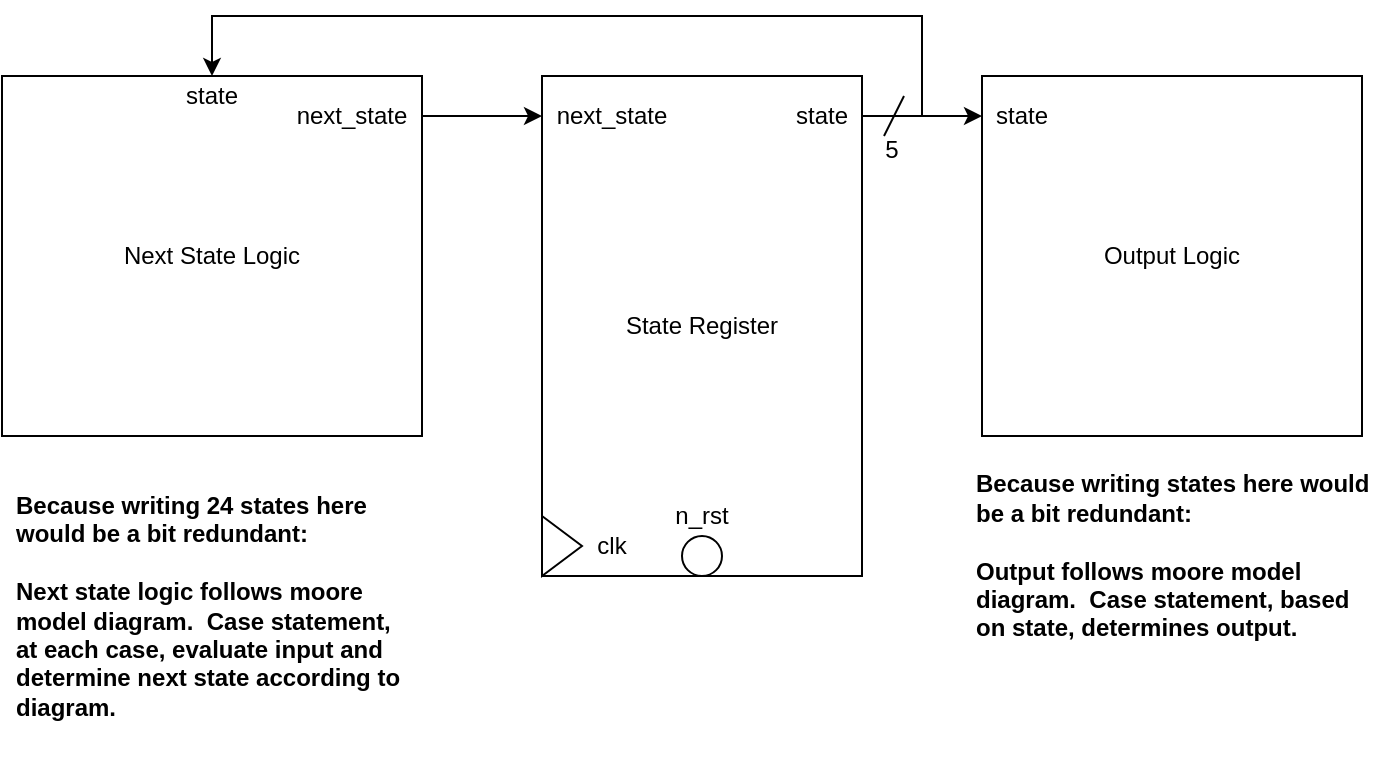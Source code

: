 <mxfile version="14.4.3" type="device"><diagram id="QNvWB18w6rCaKB7ew2if" name="Page-1"><mxGraphModel dx="884" dy="752" grid="1" gridSize="10" guides="1" tooltips="1" connect="1" arrows="1" fold="1" page="1" pageScale="1" pageWidth="850" pageHeight="1100" math="0" shadow="0"><root><mxCell id="0"/><mxCell id="1" parent="0"/><mxCell id="WvIOQuWdO72TbDBN6SsF-1" value="State Register" style="rounded=0;whiteSpace=wrap;html=1;" parent="1" vertex="1"><mxGeometry x="370" y="100" width="160" height="250" as="geometry"/></mxCell><mxCell id="WvIOQuWdO72TbDBN6SsF-3" value="Next State Logic" style="rounded=0;whiteSpace=wrap;html=1;" parent="1" vertex="1"><mxGeometry x="100" y="100" width="210" height="180" as="geometry"/></mxCell><mxCell id="WvIOQuWdO72TbDBN6SsF-4" value="Output Logic" style="rounded=0;whiteSpace=wrap;html=1;" parent="1" vertex="1"><mxGeometry x="590" y="100" width="190" height="180" as="geometry"/></mxCell><mxCell id="WvIOQuWdO72TbDBN6SsF-5" value="" style="triangle;whiteSpace=wrap;html=1;" parent="1" vertex="1"><mxGeometry x="370" y="320" width="20" height="30" as="geometry"/></mxCell><mxCell id="WvIOQuWdO72TbDBN6SsF-6" value="" style="ellipse;whiteSpace=wrap;html=1;aspect=fixed;" parent="1" vertex="1"><mxGeometry x="440" y="330" width="20" height="20" as="geometry"/></mxCell><mxCell id="WvIOQuWdO72TbDBN6SsF-7" value="clk" style="text;html=1;strokeColor=none;fillColor=none;align=center;verticalAlign=middle;whiteSpace=wrap;rounded=0;" parent="1" vertex="1"><mxGeometry x="390" y="325" width="30" height="20" as="geometry"/></mxCell><mxCell id="WvIOQuWdO72TbDBN6SsF-8" value="n_rst" style="text;html=1;strokeColor=none;fillColor=none;align=center;verticalAlign=middle;whiteSpace=wrap;rounded=0;" parent="1" vertex="1"><mxGeometry x="430" y="310" width="40" height="20" as="geometry"/></mxCell><mxCell id="WvIOQuWdO72TbDBN6SsF-14" style="edgeStyle=orthogonalEdgeStyle;rounded=0;orthogonalLoop=1;jettySize=auto;html=1;entryX=0;entryY=0.5;entryDx=0;entryDy=0;" parent="1" source="WvIOQuWdO72TbDBN6SsF-10" target="WvIOQuWdO72TbDBN6SsF-12" edge="1"><mxGeometry relative="1" as="geometry"/></mxCell><mxCell id="WvIOQuWdO72TbDBN6SsF-15" style="edgeStyle=orthogonalEdgeStyle;rounded=0;orthogonalLoop=1;jettySize=auto;html=1;entryX=0.5;entryY=0;entryDx=0;entryDy=0;" parent="1" source="WvIOQuWdO72TbDBN6SsF-10" target="WvIOQuWdO72TbDBN6SsF-3" edge="1"><mxGeometry relative="1" as="geometry"><Array as="points"><mxPoint x="560" y="120"/><mxPoint x="560" y="70"/><mxPoint x="205" y="70"/></Array></mxGeometry></mxCell><mxCell id="WvIOQuWdO72TbDBN6SsF-10" value="state" style="text;html=1;strokeColor=none;fillColor=none;align=center;verticalAlign=middle;whiteSpace=wrap;rounded=0;" parent="1" vertex="1"><mxGeometry x="490" y="110" width="40" height="20" as="geometry"/></mxCell><mxCell id="WvIOQuWdO72TbDBN6SsF-11" value="state" style="text;html=1;strokeColor=none;fillColor=none;align=center;verticalAlign=middle;whiteSpace=wrap;rounded=0;" parent="1" vertex="1"><mxGeometry x="185" y="100" width="40" height="20" as="geometry"/></mxCell><mxCell id="WvIOQuWdO72TbDBN6SsF-12" value="state" style="text;html=1;strokeColor=none;fillColor=none;align=center;verticalAlign=middle;whiteSpace=wrap;rounded=0;" parent="1" vertex="1"><mxGeometry x="590" y="110" width="40" height="20" as="geometry"/></mxCell><mxCell id="WvIOQuWdO72TbDBN6SsF-18" value="" style="endArrow=none;html=1;" parent="1" edge="1"><mxGeometry width="50" height="50" relative="1" as="geometry"><mxPoint x="541" y="130" as="sourcePoint"/><mxPoint x="551" y="110" as="targetPoint"/></mxGeometry></mxCell><mxCell id="WvIOQuWdO72TbDBN6SsF-19" value="5" style="text;html=1;strokeColor=none;fillColor=none;align=center;verticalAlign=middle;whiteSpace=wrap;rounded=0;" parent="1" vertex="1"><mxGeometry x="540" y="132" width="10" height="10" as="geometry"/></mxCell><mxCell id="WvIOQuWdO72TbDBN6SsF-20" value="&lt;div align=&quot;left&quot;&gt;&lt;div align=&quot;left&quot;&gt;Because writing 24 states here would be a bit redundant:&lt;/div&gt;&lt;div align=&quot;left&quot;&gt;&lt;br&gt;&lt;/div&gt;&lt;div align=&quot;left&quot;&gt;Next state logic follows moore model diagram.&amp;nbsp; Case statement, at each case, evaluate input and determine next state according to diagram.&lt;/div&gt;&lt;/div&gt;" style="text;html=1;strokeColor=none;fillColor=none;align=left;verticalAlign=middle;whiteSpace=wrap;rounded=0;fontStyle=1" parent="1" vertex="1"><mxGeometry x="105" y="290" width="200" height="150" as="geometry"/></mxCell><mxCell id="WvIOQuWdO72TbDBN6SsF-21" value="&lt;div align=&quot;left&quot;&gt;&lt;div align=&quot;left&quot;&gt;Because writing states here would be a bit redundant:&lt;/div&gt;&lt;div align=&quot;left&quot;&gt;&lt;br&gt;&lt;/div&gt;&lt;div align=&quot;left&quot;&gt;Output follows moore model diagram.&amp;nbsp; Case statement, based on state, determines output.&lt;/div&gt;&lt;/div&gt;" style="text;html=1;strokeColor=none;fillColor=none;align=left;verticalAlign=middle;whiteSpace=wrap;rounded=0;fontStyle=1" parent="1" vertex="1"><mxGeometry x="585" y="290" width="200" height="100" as="geometry"/></mxCell><mxCell id="sEQdqLef8CkP0ODUZyOQ-1" value="next_state" style="text;html=1;strokeColor=none;fillColor=none;align=center;verticalAlign=middle;whiteSpace=wrap;rounded=0;" vertex="1" parent="1"><mxGeometry x="370" y="110" width="70" height="20" as="geometry"/></mxCell><mxCell id="sEQdqLef8CkP0ODUZyOQ-3" style="edgeStyle=orthogonalEdgeStyle;rounded=0;orthogonalLoop=1;jettySize=auto;html=1;entryX=0;entryY=0.5;entryDx=0;entryDy=0;" edge="1" parent="1" source="sEQdqLef8CkP0ODUZyOQ-2" target="sEQdqLef8CkP0ODUZyOQ-1"><mxGeometry relative="1" as="geometry"/></mxCell><mxCell id="sEQdqLef8CkP0ODUZyOQ-2" value="next_state" style="text;html=1;strokeColor=none;fillColor=none;align=center;verticalAlign=middle;whiteSpace=wrap;rounded=0;" vertex="1" parent="1"><mxGeometry x="240" y="110" width="70" height="20" as="geometry"/></mxCell></root></mxGraphModel></diagram></mxfile>